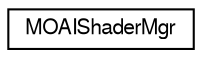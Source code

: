 digraph G
{
  edge [fontname="FreeSans",fontsize="10",labelfontname="FreeSans",labelfontsize="10"];
  node [fontname="FreeSans",fontsize="10",shape=record];
  rankdir=LR;
  Node1 [label="MOAIShaderMgr",height=0.2,width=0.4,color="black", fillcolor="white", style="filled",URL="$class_m_o_a_i_shader_mgr.html",tooltip="Shader presets. const DECK2D_SHADER const DECK2D_TEX_ONLY_SHADER const FONT_SHADER const LINE_SHADER ..."];
}
